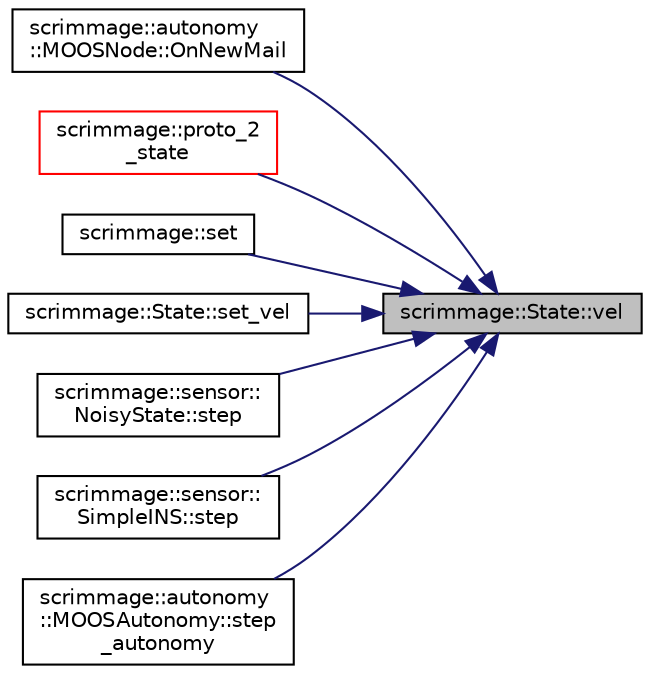 digraph "scrimmage::State::vel"
{
 // LATEX_PDF_SIZE
  edge [fontname="Helvetica",fontsize="10",labelfontname="Helvetica",labelfontsize="10"];
  node [fontname="Helvetica",fontsize="10",shape=record];
  rankdir="RL";
  Node1 [label="scrimmage::State::vel",height=0.2,width=0.4,color="black", fillcolor="grey75", style="filled", fontcolor="black",tooltip=" "];
  Node1 -> Node2 [dir="back",color="midnightblue",fontsize="10",style="solid",fontname="Helvetica"];
  Node2 [label="scrimmage::autonomy\l::MOOSNode::OnNewMail",height=0.2,width=0.4,color="black", fillcolor="white", style="filled",URL="$classscrimmage_1_1autonomy_1_1MOOSNode.html#a9d53818c75624fe3f3ee53e812dfacc7",tooltip=" "];
  Node1 -> Node3 [dir="back",color="midnightblue",fontsize="10",style="solid",fontname="Helvetica"];
  Node3 [label="scrimmage::proto_2\l_state",height=0.2,width=0.4,color="red", fillcolor="white", style="filled",URL="$namespacescrimmage.html#adca769e1c193154a44129cff2d419b50",tooltip=" "];
  Node1 -> Node8 [dir="back",color="midnightblue",fontsize="10",style="solid",fontname="Helvetica"];
  Node8 [label="scrimmage::set",height=0.2,width=0.4,color="black", fillcolor="white", style="filled",URL="$namespacescrimmage.html#a0c5a5040d383e6f7f333953c805883e9",tooltip=" "];
  Node1 -> Node9 [dir="back",color="midnightblue",fontsize="10",style="solid",fontname="Helvetica"];
  Node9 [label="scrimmage::State::set_vel",height=0.2,width=0.4,color="black", fillcolor="white", style="filled",URL="$classscrimmage_1_1State.html#ae46e70cf04699d1d2d1e0967a504b7ab",tooltip=" "];
  Node1 -> Node10 [dir="back",color="midnightblue",fontsize="10",style="solid",fontname="Helvetica"];
  Node10 [label="scrimmage::sensor::\lNoisyState::step",height=0.2,width=0.4,color="black", fillcolor="white", style="filled",URL="$classscrimmage_1_1sensor_1_1NoisyState.html#a0581360ca179f8826e5302c0e5907c95",tooltip=" "];
  Node1 -> Node11 [dir="back",color="midnightblue",fontsize="10",style="solid",fontname="Helvetica"];
  Node11 [label="scrimmage::sensor::\lSimpleINS::step",height=0.2,width=0.4,color="black", fillcolor="white", style="filled",URL="$classscrimmage_1_1sensor_1_1SimpleINS.html#abb88dadf975c125f555df7f9193911c7",tooltip=" "];
  Node1 -> Node12 [dir="back",color="midnightblue",fontsize="10",style="solid",fontname="Helvetica"];
  Node12 [label="scrimmage::autonomy\l::MOOSAutonomy::step\l_autonomy",height=0.2,width=0.4,color="black", fillcolor="white", style="filled",URL="$classscrimmage_1_1autonomy_1_1MOOSAutonomy.html#aa4b759ba734910f907fc5c6608e366e3",tooltip=" "];
}
